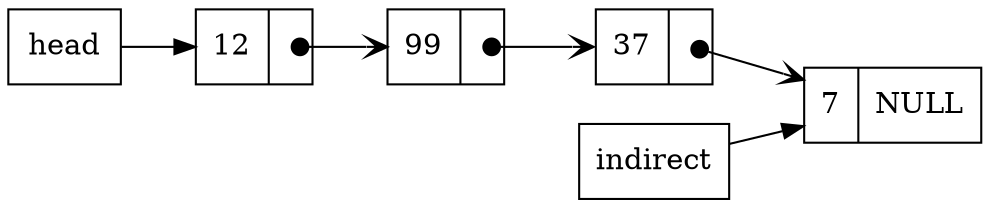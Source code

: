 digraph add_entry {
        rankdir=LR;
        node [shape=record];
        head [label= "head"];
        indirect [label = "indirect"];
        new_node [label="{  <data> 7 | <ref> NULL }"];
        a [label="{ <data> 12 | <ref>  }"];
        b [label="{ <data> 99 | <ref>  }"];
        c [label="{ <data> 37 | <ref>  }"];
        indirect -> new_node;
        head-> a;
        a:ref:c -> b:data [arrowhead=vee, arrowtail=dot, dir=both, tailclip=false];
        b:ref:c -> c:data [arrowhead=vee, arrowtail=dot, dir=both, tailclip=false];
        c:ref:c -> new_node      [arrowhead=vee, arrowtail=dot, dir=both, tailclip=false];
}
